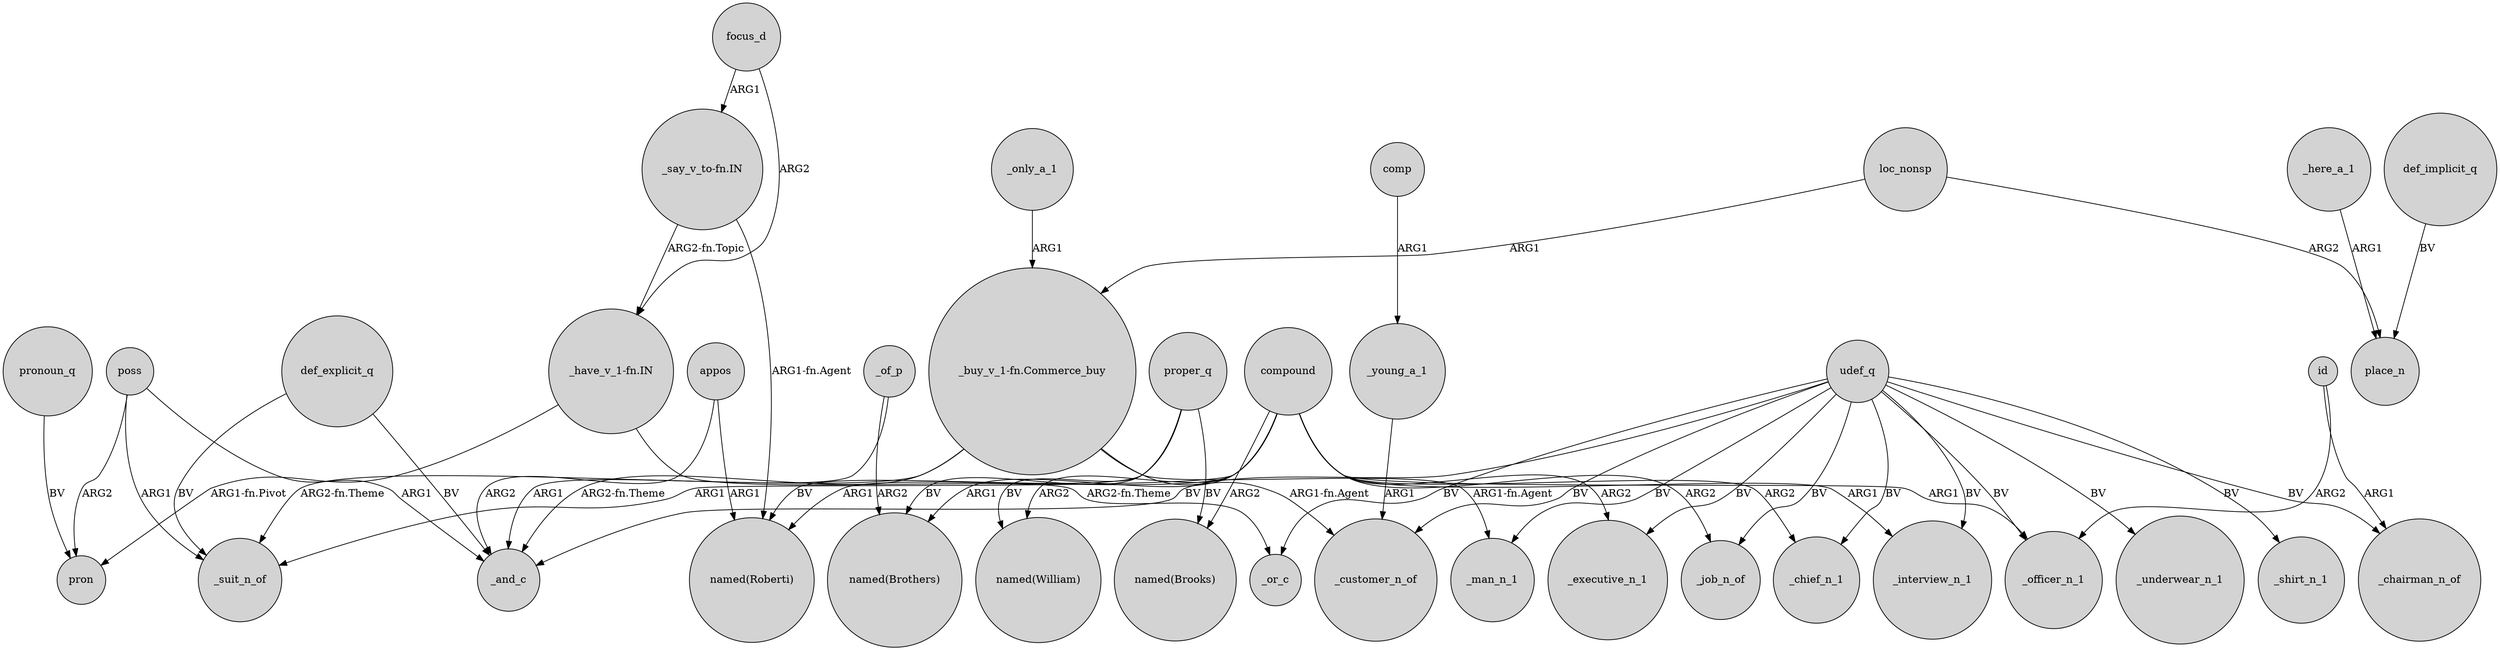 digraph {
	node [shape=circle style=filled]
	"_buy_v_1-fn.Commerce_buy" -> _and_c [label="ARG2-fn.Theme"]
	"_buy_v_1-fn.Commerce_buy" -> _man_n_1 [label="ARG1-fn.Agent"]
	_here_a_1 -> place_n [label=ARG1]
	compound -> _suit_n_of [label=ARG1]
	poss -> pron [label=ARG2]
	poss -> _and_c [label=ARG1]
	udef_q -> _executive_n_1 [label=BV]
	def_explicit_q -> _and_c [label=BV]
	proper_q -> "named(Brothers)" [label=BV]
	focus_d -> "_have_v_1-fn.IN" [label=ARG2]
	proper_q -> "named(Roberti)" [label=BV]
	_of_p -> "named(Brothers)" [label=ARG2]
	_only_a_1 -> "_buy_v_1-fn.Commerce_buy" [label=ARG1]
	proper_q -> "named(William)" [label=BV]
	def_implicit_q -> place_n [label=BV]
	udef_q -> _shirt_n_1 [label=BV]
	compound -> "named(Roberti)" [label=ARG1]
	udef_q -> _or_c [label=BV]
	"_have_v_1-fn.IN" -> pron [label="ARG1-fn.Pivot"]
	def_explicit_q -> _suit_n_of [label=BV]
	compound -> "named(Brothers)" [label=ARG1]
	udef_q -> _chairman_n_of [label=BV]
	compound -> _chief_n_1 [label=ARG2]
	compound -> _officer_n_1 [label=ARG1]
	compound -> _interview_n_1 [label=ARG1]
	pronoun_q -> pron [label=BV]
	"_say_v_to-fn.IN" -> "named(Roberti)" [label="ARG1-fn.Agent"]
	compound -> "named(William)" [label=ARG2]
	appos -> _and_c [label=ARG2]
	"_buy_v_1-fn.Commerce_buy" -> _suit_n_of [label="ARG2-fn.Theme"]
	id -> _officer_n_1 [label=ARG2]
	poss -> _suit_n_of [label=ARG1]
	udef_q -> _chief_n_1 [label=BV]
	compound -> "named(Brooks)" [label=ARG2]
	udef_q -> _officer_n_1 [label=BV]
	udef_q -> _customer_n_of [label=BV]
	_of_p -> _and_c [label=ARG1]
	"_have_v_1-fn.IN" -> _or_c [label="ARG2-fn.Theme"]
	comp -> _young_a_1 [label=ARG1]
	appos -> "named(Roberti)" [label=ARG1]
	"_buy_v_1-fn.Commerce_buy" -> _customer_n_of [label="ARG1-fn.Agent"]
	"_say_v_to-fn.IN" -> "_have_v_1-fn.IN" [label="ARG2-fn.Topic"]
	udef_q -> _man_n_1 [label=BV]
	loc_nonsp -> place_n [label=ARG2]
	proper_q -> "named(Brooks)" [label=BV]
	udef_q -> _job_n_of [label=BV]
	udef_q -> _and_c [label=BV]
	id -> _chairman_n_of [label=ARG1]
	compound -> _executive_n_1 [label=ARG2]
	udef_q -> _underwear_n_1 [label=BV]
	loc_nonsp -> "_buy_v_1-fn.Commerce_buy" [label=ARG1]
	_young_a_1 -> _customer_n_of [label=ARG1]
	udef_q -> _interview_n_1 [label=BV]
	focus_d -> "_say_v_to-fn.IN" [label=ARG1]
	compound -> _job_n_of [label=ARG2]
}
